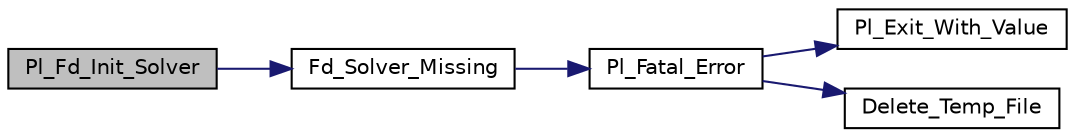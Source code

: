 digraph "Pl_Fd_Init_Solver"
{
  edge [fontname="Helvetica",fontsize="10",labelfontname="Helvetica",labelfontsize="10"];
  node [fontname="Helvetica",fontsize="10",shape=record];
  rankdir="LR";
  Node1 [label="Pl_Fd_Init_Solver",height=0.2,width=0.4,color="black", fillcolor="grey75", style="filled", fontcolor="black"];
  Node1 -> Node2 [color="midnightblue",fontsize="10",style="solid",fontname="Helvetica"];
  Node2 [label="Fd_Solver_Missing",height=0.2,width=0.4,color="black", fillcolor="white", style="filled",URL="$if__no__fd_8c.html#ab862c1c7059fd4122fe2063b372bf1e2"];
  Node2 -> Node3 [color="midnightblue",fontsize="10",style="solid",fontname="Helvetica"];
  Node3 [label="Pl_Fatal_Error",height=0.2,width=0.4,color="black", fillcolor="white", style="filled",URL="$top__comp_8c.html#a190fea7904d7245d4fdc5e9404a07907"];
  Node3 -> Node4 [color="midnightblue",fontsize="10",style="solid",fontname="Helvetica"];
  Node4 [label="Pl_Exit_With_Value",height=0.2,width=0.4,color="black", fillcolor="white", style="filled",URL="$misc_8c.html#a8099040b9286fee033483072ff631476"];
  Node3 -> Node5 [color="midnightblue",fontsize="10",style="solid",fontname="Helvetica"];
  Node5 [label="Delete_Temp_File",height=0.2,width=0.4,color="black", fillcolor="white", style="filled",URL="$top__comp_8c.html#aeaf5bd770922e3f36c7b2b786e54c696"];
}
